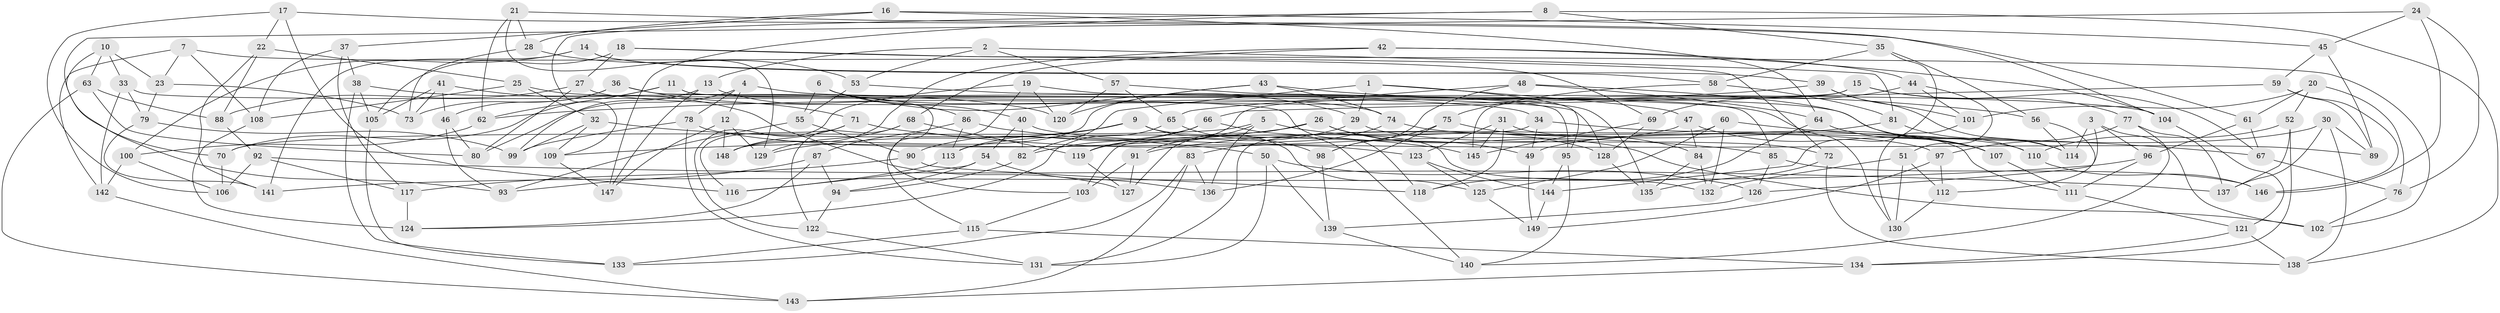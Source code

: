 // Generated by graph-tools (version 1.1) at 2025/11/02/27/25 16:11:44]
// undirected, 149 vertices, 298 edges
graph export_dot {
graph [start="1"]
  node [color=gray90,style=filled];
  1;
  2;
  3;
  4;
  5;
  6;
  7;
  8;
  9;
  10;
  11;
  12;
  13;
  14;
  15;
  16;
  17;
  18;
  19;
  20;
  21;
  22;
  23;
  24;
  25;
  26;
  27;
  28;
  29;
  30;
  31;
  32;
  33;
  34;
  35;
  36;
  37;
  38;
  39;
  40;
  41;
  42;
  43;
  44;
  45;
  46;
  47;
  48;
  49;
  50;
  51;
  52;
  53;
  54;
  55;
  56;
  57;
  58;
  59;
  60;
  61;
  62;
  63;
  64;
  65;
  66;
  67;
  68;
  69;
  70;
  71;
  72;
  73;
  74;
  75;
  76;
  77;
  78;
  79;
  80;
  81;
  82;
  83;
  84;
  85;
  86;
  87;
  88;
  89;
  90;
  91;
  92;
  93;
  94;
  95;
  96;
  97;
  98;
  99;
  100;
  101;
  102;
  103;
  104;
  105;
  106;
  107;
  108;
  109;
  110;
  111;
  112;
  113;
  114;
  115;
  116;
  117;
  118;
  119;
  120;
  121;
  122;
  123;
  124;
  125;
  126;
  127;
  128;
  129;
  130;
  131;
  132;
  133;
  134;
  135;
  136;
  137;
  138;
  139;
  140;
  141;
  142;
  143;
  144;
  145;
  146;
  147;
  148;
  149;
  1 -- 47;
  1 -- 95;
  1 -- 82;
  1 -- 29;
  2 -- 13;
  2 -- 57;
  2 -- 53;
  2 -- 81;
  3 -- 102;
  3 -- 114;
  3 -- 126;
  3 -- 96;
  4 -- 130;
  4 -- 78;
  4 -- 12;
  4 -- 80;
  5 -- 136;
  5 -- 70;
  5 -- 91;
  5 -- 128;
  6 -- 55;
  6 -- 29;
  6 -- 74;
  6 -- 40;
  7 -- 108;
  7 -- 142;
  7 -- 23;
  7 -- 69;
  8 -- 35;
  8 -- 138;
  8 -- 147;
  8 -- 109;
  9 -- 113;
  9 -- 129;
  9 -- 125;
  9 -- 132;
  10 -- 63;
  10 -- 93;
  10 -- 23;
  10 -- 33;
  11 -- 85;
  11 -- 70;
  11 -- 95;
  11 -- 62;
  12 -- 148;
  12 -- 129;
  12 -- 147;
  13 -- 147;
  13 -- 86;
  13 -- 99;
  14 -- 100;
  14 -- 58;
  14 -- 39;
  14 -- 141;
  15 -- 77;
  15 -- 145;
  15 -- 119;
  15 -- 67;
  16 -- 37;
  16 -- 28;
  16 -- 45;
  16 -- 64;
  17 -- 61;
  17 -- 116;
  17 -- 22;
  17 -- 106;
  18 -- 27;
  18 -- 72;
  18 -- 105;
  18 -- 102;
  19 -- 104;
  19 -- 122;
  19 -- 120;
  19 -- 115;
  20 -- 76;
  20 -- 52;
  20 -- 61;
  20 -- 101;
  21 -- 28;
  21 -- 104;
  21 -- 129;
  21 -- 62;
  22 -- 88;
  22 -- 25;
  22 -- 141;
  23 -- 73;
  23 -- 79;
  24 -- 70;
  24 -- 76;
  24 -- 45;
  24 -- 146;
  25 -- 32;
  25 -- 34;
  25 -- 108;
  26 -- 127;
  26 -- 109;
  26 -- 49;
  26 -- 102;
  27 -- 114;
  27 -- 80;
  27 -- 88;
  28 -- 73;
  28 -- 53;
  29 -- 119;
  29 -- 72;
  30 -- 49;
  30 -- 89;
  30 -- 137;
  30 -- 138;
  31 -- 118;
  31 -- 145;
  31 -- 123;
  31 -- 111;
  32 -- 109;
  32 -- 99;
  32 -- 50;
  33 -- 79;
  33 -- 118;
  33 -- 142;
  34 -- 103;
  34 -- 49;
  34 -- 110;
  35 -- 144;
  35 -- 58;
  35 -- 56;
  36 -- 73;
  36 -- 71;
  36 -- 103;
  36 -- 46;
  37 -- 108;
  37 -- 38;
  37 -- 117;
  38 -- 133;
  38 -- 105;
  38 -- 120;
  39 -- 114;
  39 -- 62;
  39 -- 101;
  40 -- 54;
  40 -- 82;
  40 -- 89;
  41 -- 73;
  41 -- 46;
  41 -- 105;
  41 -- 127;
  42 -- 68;
  42 -- 44;
  42 -- 104;
  42 -- 148;
  43 -- 74;
  43 -- 120;
  43 -- 148;
  43 -- 56;
  44 -- 51;
  44 -- 101;
  44 -- 69;
  45 -- 59;
  45 -- 89;
  46 -- 80;
  46 -- 93;
  47 -- 107;
  47 -- 84;
  47 -- 113;
  48 -- 98;
  48 -- 107;
  48 -- 65;
  48 -- 64;
  49 -- 149;
  50 -- 131;
  50 -- 139;
  50 -- 126;
  51 -- 130;
  51 -- 132;
  51 -- 112;
  52 -- 110;
  52 -- 137;
  52 -- 134;
  53 -- 55;
  53 -- 128;
  54 -- 136;
  54 -- 94;
  54 -- 116;
  55 -- 93;
  55 -- 90;
  56 -- 114;
  56 -- 112;
  57 -- 65;
  57 -- 135;
  57 -- 120;
  58 -- 75;
  58 -- 81;
  59 -- 66;
  59 -- 146;
  59 -- 89;
  60 -- 67;
  60 -- 131;
  60 -- 125;
  60 -- 132;
  61 -- 67;
  61 -- 96;
  62 -- 100;
  63 -- 80;
  63 -- 143;
  63 -- 88;
  64 -- 107;
  64 -- 118;
  65 -- 98;
  65 -- 124;
  66 -- 140;
  66 -- 90;
  66 -- 82;
  67 -- 76;
  68 -- 129;
  68 -- 119;
  68 -- 122;
  69 -- 128;
  69 -- 145;
  70 -- 106;
  71 -- 85;
  71 -- 148;
  71 -- 116;
  72 -- 138;
  72 -- 135;
  74 -- 97;
  74 -- 83;
  75 -- 136;
  75 -- 84;
  75 -- 98;
  76 -- 102;
  77 -- 97;
  77 -- 140;
  77 -- 137;
  78 -- 131;
  78 -- 123;
  78 -- 99;
  79 -- 141;
  79 -- 99;
  81 -- 91;
  81 -- 110;
  82 -- 94;
  83 -- 143;
  83 -- 133;
  83 -- 136;
  84 -- 135;
  84 -- 132;
  85 -- 126;
  85 -- 146;
  86 -- 145;
  86 -- 87;
  86 -- 113;
  87 -- 124;
  87 -- 93;
  87 -- 94;
  88 -- 92;
  90 -- 117;
  90 -- 118;
  91 -- 127;
  91 -- 103;
  92 -- 106;
  92 -- 137;
  92 -- 117;
  94 -- 122;
  95 -- 144;
  95 -- 140;
  96 -- 141;
  96 -- 111;
  97 -- 149;
  97 -- 112;
  98 -- 139;
  100 -- 142;
  100 -- 106;
  101 -- 130;
  103 -- 115;
  104 -- 121;
  105 -- 133;
  107 -- 111;
  108 -- 124;
  109 -- 147;
  110 -- 146;
  111 -- 121;
  112 -- 130;
  113 -- 116;
  115 -- 133;
  115 -- 134;
  117 -- 124;
  119 -- 127;
  121 -- 134;
  121 -- 138;
  122 -- 131;
  123 -- 144;
  123 -- 125;
  125 -- 149;
  126 -- 139;
  128 -- 135;
  134 -- 143;
  139 -- 140;
  142 -- 143;
  144 -- 149;
}
